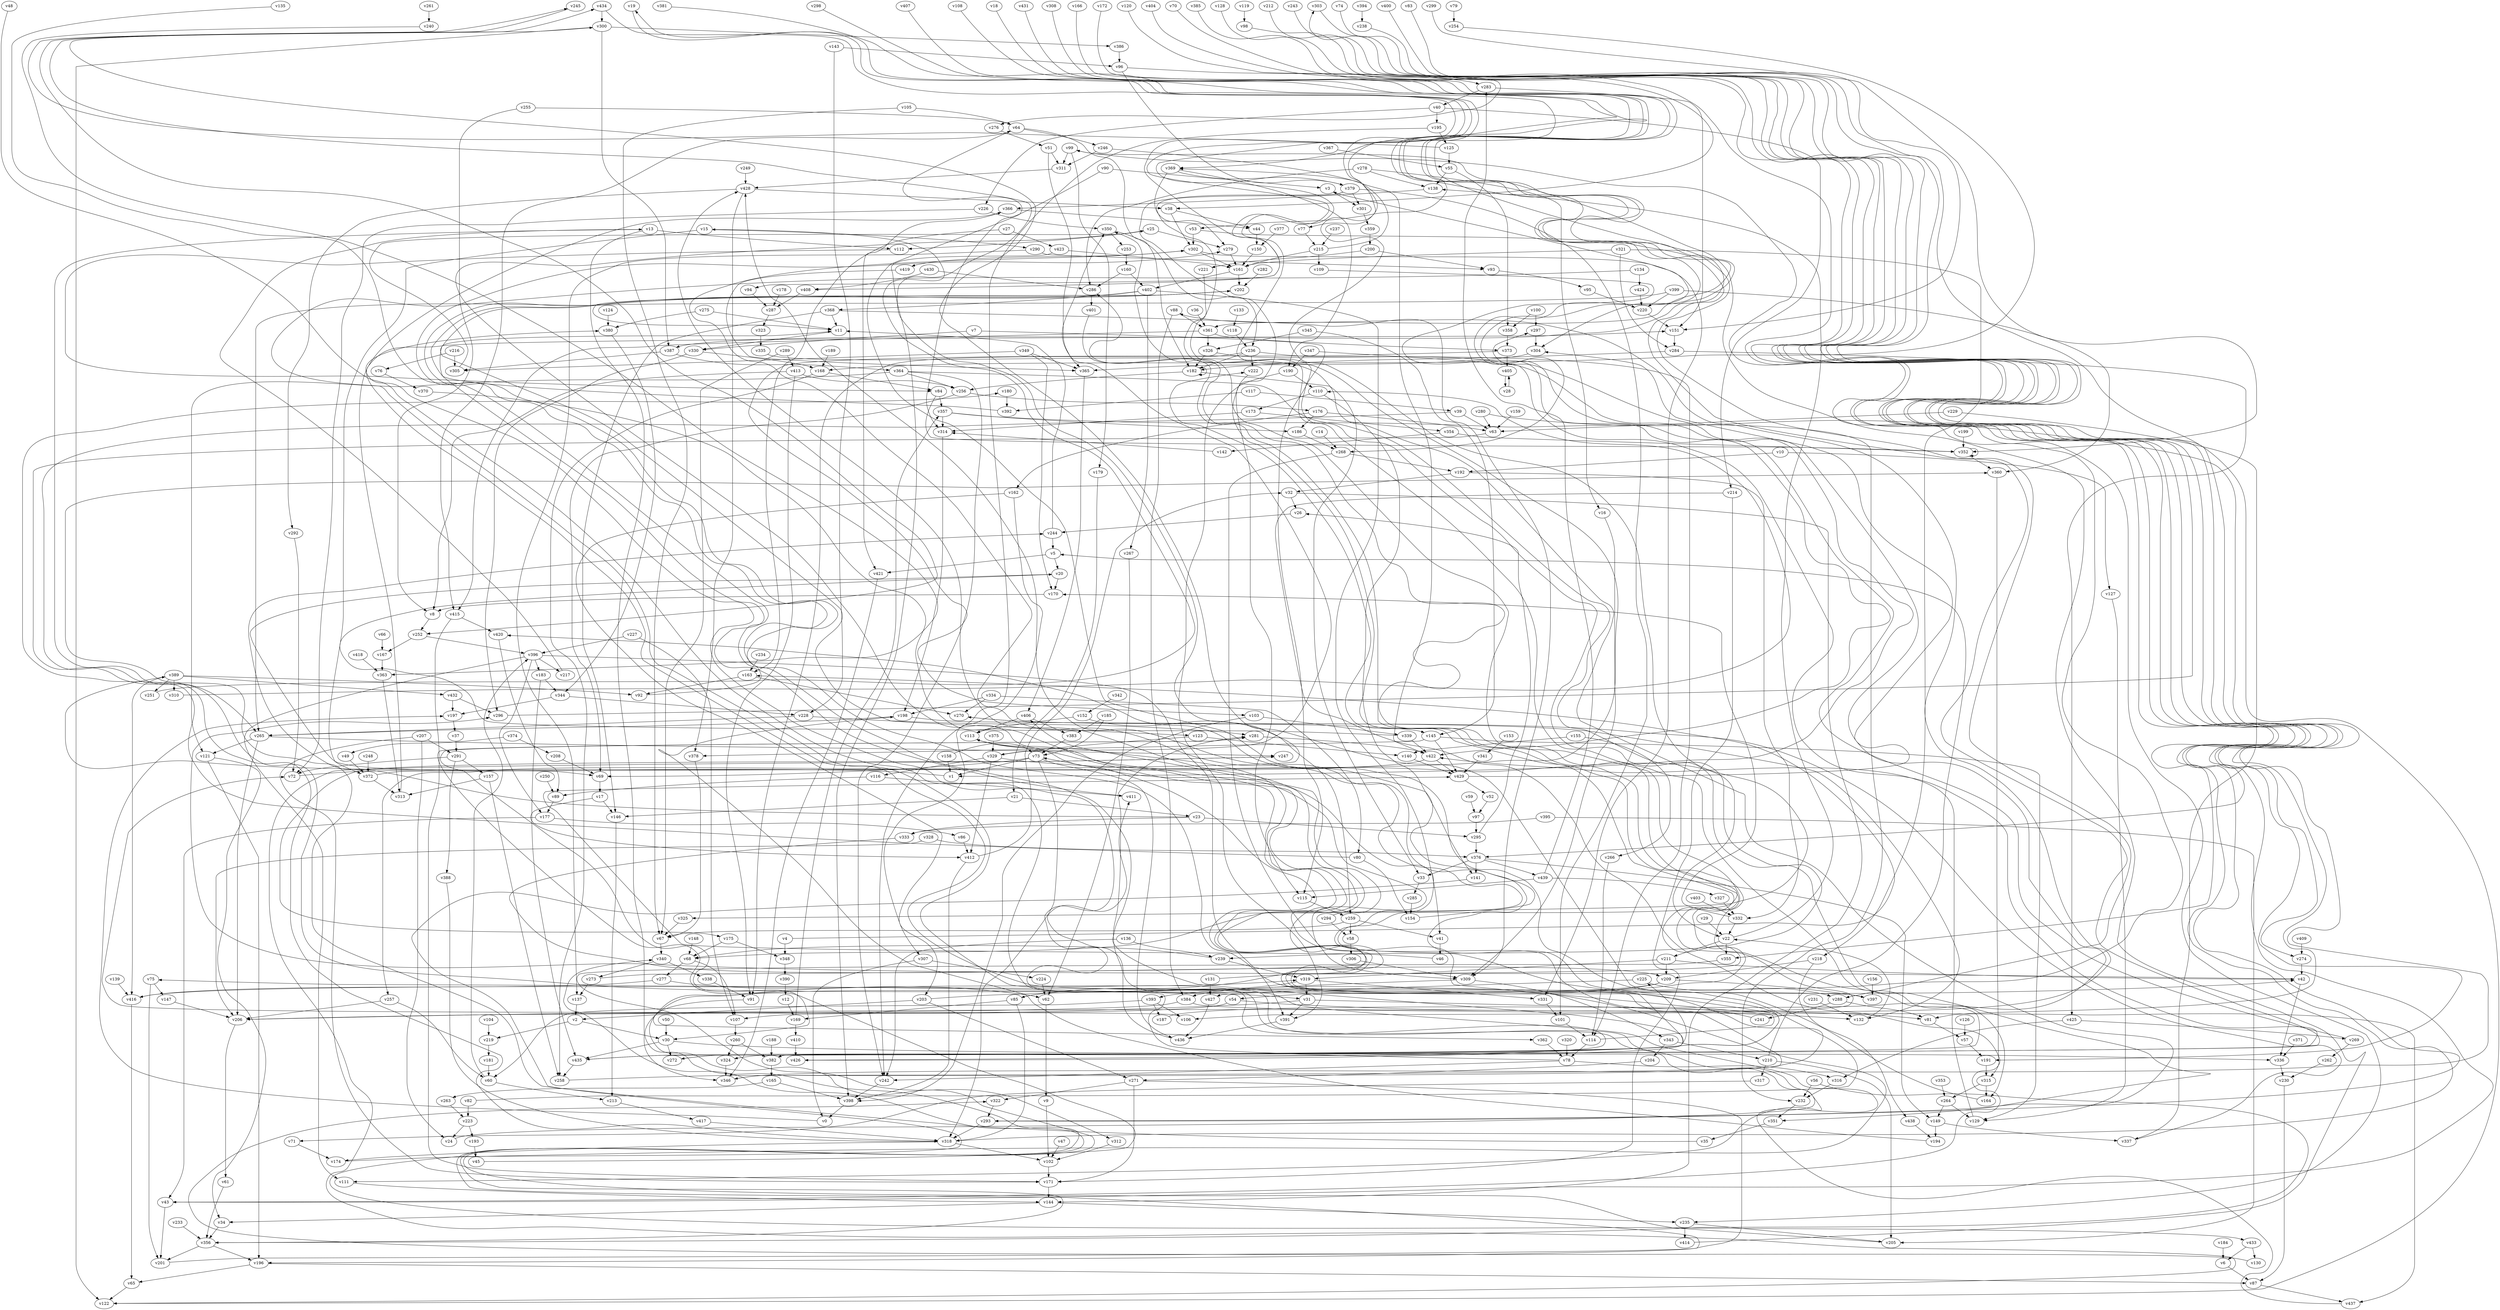 // Benchmark game 657 - 440 vertices
// time_bound: 194
// targets: v410
digraph G {
    v0 [name="v0", player=0];
    v1 [name="v1", player=1];
    v2 [name="v2", player=0];
    v3 [name="v3", player=0];
    v4 [name="v4", player=0];
    v5 [name="v5", player=0];
    v6 [name="v6", player=1];
    v7 [name="v7", player=1];
    v8 [name="v8", player=1];
    v9 [name="v9", player=0];
    v10 [name="v10", player=0];
    v11 [name="v11", player=1];
    v12 [name="v12", player=0];
    v13 [name="v13", player=1];
    v14 [name="v14", player=0];
    v15 [name="v15", player=0];
    v16 [name="v16", player=0];
    v17 [name="v17", player=0];
    v18 [name="v18", player=0];
    v19 [name="v19", player=1];
    v20 [name="v20", player=1];
    v21 [name="v21", player=0];
    v22 [name="v22", player=0];
    v23 [name="v23", player=0];
    v24 [name="v24", player=0];
    v25 [name="v25", player=1];
    v26 [name="v26", player=0];
    v27 [name="v27", player=0];
    v28 [name="v28", player=0];
    v29 [name="v29", player=1];
    v30 [name="v30", player=1];
    v31 [name="v31", player=0];
    v32 [name="v32", player=0];
    v33 [name="v33", player=1];
    v34 [name="v34", player=0];
    v35 [name="v35", player=1];
    v36 [name="v36", player=0];
    v37 [name="v37", player=1];
    v38 [name="v38", player=1];
    v39 [name="v39", player=0];
    v40 [name="v40", player=0];
    v41 [name="v41", player=1];
    v42 [name="v42", player=1];
    v43 [name="v43", player=1];
    v44 [name="v44", player=1];
    v45 [name="v45", player=0];
    v46 [name="v46", player=1];
    v47 [name="v47", player=0];
    v48 [name="v48", player=1];
    v49 [name="v49", player=0];
    v50 [name="v50", player=1];
    v51 [name="v51", player=0];
    v52 [name="v52", player=0];
    v53 [name="v53", player=0];
    v54 [name="v54", player=0];
    v55 [name="v55", player=0];
    v56 [name="v56", player=0];
    v57 [name="v57", player=0];
    v58 [name="v58", player=1];
    v59 [name="v59", player=1];
    v60 [name="v60", player=0];
    v61 [name="v61", player=1];
    v62 [name="v62", player=1];
    v63 [name="v63", player=0];
    v64 [name="v64", player=0];
    v65 [name="v65", player=0];
    v66 [name="v66", player=0];
    v67 [name="v67", player=0];
    v68 [name="v68", player=1];
    v69 [name="v69", player=0];
    v70 [name="v70", player=0];
    v71 [name="v71", player=0];
    v72 [name="v72", player=1];
    v73 [name="v73", player=1];
    v74 [name="v74", player=0];
    v75 [name="v75", player=0];
    v76 [name="v76", player=1];
    v77 [name="v77", player=1];
    v78 [name="v78", player=0];
    v79 [name="v79", player=0];
    v80 [name="v80", player=1];
    v81 [name="v81", player=1];
    v82 [name="v82", player=1];
    v83 [name="v83", player=0];
    v84 [name="v84", player=0];
    v85 [name="v85", player=0];
    v86 [name="v86", player=0];
    v87 [name="v87", player=1];
    v88 [name="v88", player=1];
    v89 [name="v89", player=1];
    v90 [name="v90", player=0];
    v91 [name="v91", player=1];
    v92 [name="v92", player=1];
    v93 [name="v93", player=1];
    v94 [name="v94", player=1];
    v95 [name="v95", player=0];
    v96 [name="v96", player=1];
    v97 [name="v97", player=0];
    v98 [name="v98", player=1];
    v99 [name="v99", player=0];
    v100 [name="v100", player=1];
    v101 [name="v101", player=0];
    v102 [name="v102", player=1];
    v103 [name="v103", player=0];
    v104 [name="v104", player=0];
    v105 [name="v105", player=0];
    v106 [name="v106", player=1];
    v107 [name="v107", player=1];
    v108 [name="v108", player=0];
    v109 [name="v109", player=0];
    v110 [name="v110", player=1];
    v111 [name="v111", player=0];
    v112 [name="v112", player=1];
    v113 [name="v113", player=0];
    v114 [name="v114", player=1];
    v115 [name="v115", player=0];
    v116 [name="v116", player=0];
    v117 [name="v117", player=0];
    v118 [name="v118", player=0];
    v119 [name="v119", player=0];
    v120 [name="v120", player=1];
    v121 [name="v121", player=0];
    v122 [name="v122", player=1];
    v123 [name="v123", player=0];
    v124 [name="v124", player=1];
    v125 [name="v125", player=0];
    v126 [name="v126", player=1];
    v127 [name="v127", player=0];
    v128 [name="v128", player=0];
    v129 [name="v129", player=1];
    v130 [name="v130", player=0];
    v131 [name="v131", player=0];
    v132 [name="v132", player=1];
    v133 [name="v133", player=0];
    v134 [name="v134", player=0];
    v135 [name="v135", player=1];
    v136 [name="v136", player=0];
    v137 [name="v137", player=1];
    v138 [name="v138", player=0];
    v139 [name="v139", player=0];
    v140 [name="v140", player=1];
    v141 [name="v141", player=0];
    v142 [name="v142", player=0];
    v143 [name="v143", player=0];
    v144 [name="v144", player=0];
    v145 [name="v145", player=1];
    v146 [name="v146", player=1];
    v147 [name="v147", player=1];
    v148 [name="v148", player=1];
    v149 [name="v149", player=0];
    v150 [name="v150", player=0];
    v151 [name="v151", player=0];
    v152 [name="v152", player=0];
    v153 [name="v153", player=1];
    v154 [name="v154", player=1];
    v155 [name="v155", player=0];
    v156 [name="v156", player=0];
    v157 [name="v157", player=1];
    v158 [name="v158", player=1];
    v159 [name="v159", player=0];
    v160 [name="v160", player=1];
    v161 [name="v161", player=1];
    v162 [name="v162", player=0];
    v163 [name="v163", player=0];
    v164 [name="v164", player=1];
    v165 [name="v165", player=0];
    v166 [name="v166", player=0];
    v167 [name="v167", player=1];
    v168 [name="v168", player=1];
    v169 [name="v169", player=1];
    v170 [name="v170", player=1];
    v171 [name="v171", player=1];
    v172 [name="v172", player=0];
    v173 [name="v173", player=0];
    v174 [name="v174", player=1];
    v175 [name="v175", player=0];
    v176 [name="v176", player=0];
    v177 [name="v177", player=1];
    v178 [name="v178", player=0];
    v179 [name="v179", player=1];
    v180 [name="v180", player=1];
    v181 [name="v181", player=1];
    v182 [name="v182", player=1];
    v183 [name="v183", player=0];
    v184 [name="v184", player=0];
    v185 [name="v185", player=1];
    v186 [name="v186", player=1];
    v187 [name="v187", player=0];
    v188 [name="v188", player=1];
    v189 [name="v189", player=1];
    v190 [name="v190", player=1];
    v191 [name="v191", player=1];
    v192 [name="v192", player=0];
    v193 [name="v193", player=1];
    v194 [name="v194", player=1];
    v195 [name="v195", player=0];
    v196 [name="v196", player=1];
    v197 [name="v197", player=0];
    v198 [name="v198", player=1];
    v199 [name="v199", player=1];
    v200 [name="v200", player=0];
    v201 [name="v201", player=0];
    v202 [name="v202", player=0];
    v203 [name="v203", player=1];
    v204 [name="v204", player=1];
    v205 [name="v205", player=0];
    v206 [name="v206", player=1];
    v207 [name="v207", player=0];
    v208 [name="v208", player=1];
    v209 [name="v209", player=1];
    v210 [name="v210", player=0];
    v211 [name="v211", player=0];
    v212 [name="v212", player=1];
    v213 [name="v213", player=0];
    v214 [name="v214", player=0];
    v215 [name="v215", player=1];
    v216 [name="v216", player=0];
    v217 [name="v217", player=0];
    v218 [name="v218", player=0];
    v219 [name="v219", player=0];
    v220 [name="v220", player=0];
    v221 [name="v221", player=0];
    v222 [name="v222", player=0];
    v223 [name="v223", player=1];
    v224 [name="v224", player=0];
    v225 [name="v225", player=0];
    v226 [name="v226", player=0];
    v227 [name="v227", player=1];
    v228 [name="v228", player=1];
    v229 [name="v229", player=1];
    v230 [name="v230", player=1];
    v231 [name="v231", player=1];
    v232 [name="v232", player=0];
    v233 [name="v233", player=1];
    v234 [name="v234", player=0];
    v235 [name="v235", player=1];
    v236 [name="v236", player=1];
    v237 [name="v237", player=0];
    v238 [name="v238", player=0];
    v239 [name="v239", player=0];
    v240 [name="v240", player=0];
    v241 [name="v241", player=1];
    v242 [name="v242", player=0];
    v243 [name="v243", player=0];
    v244 [name="v244", player=0];
    v245 [name="v245", player=0];
    v246 [name="v246", player=1];
    v247 [name="v247", player=1];
    v248 [name="v248", player=1];
    v249 [name="v249", player=0];
    v250 [name="v250", player=0];
    v251 [name="v251", player=0];
    v252 [name="v252", player=1];
    v253 [name="v253", player=0];
    v254 [name="v254", player=0];
    v255 [name="v255", player=0];
    v256 [name="v256", player=0];
    v257 [name="v257", player=0];
    v258 [name="v258", player=1];
    v259 [name="v259", player=0];
    v260 [name="v260", player=0];
    v261 [name="v261", player=1];
    v262 [name="v262", player=0];
    v263 [name="v263", player=1];
    v264 [name="v264", player=1];
    v265 [name="v265", player=0];
    v266 [name="v266", player=0];
    v267 [name="v267", player=1];
    v268 [name="v268", player=1];
    v269 [name="v269", player=1];
    v270 [name="v270", player=0];
    v271 [name="v271", player=1];
    v272 [name="v272", player=1];
    v273 [name="v273", player=0];
    v274 [name="v274", player=1];
    v275 [name="v275", player=0];
    v276 [name="v276", player=1];
    v277 [name="v277", player=1];
    v278 [name="v278", player=0];
    v279 [name="v279", player=1];
    v280 [name="v280", player=1];
    v281 [name="v281", player=0];
    v282 [name="v282", player=1];
    v283 [name="v283", player=1];
    v284 [name="v284", player=0];
    v285 [name="v285", player=1];
    v286 [name="v286", player=1];
    v287 [name="v287", player=1];
    v288 [name="v288", player=1];
    v289 [name="v289", player=1];
    v290 [name="v290", player=1];
    v291 [name="v291", player=1];
    v292 [name="v292", player=1];
    v293 [name="v293", player=1];
    v294 [name="v294", player=1];
    v295 [name="v295", player=1];
    v296 [name="v296", player=0];
    v297 [name="v297", player=1];
    v298 [name="v298", player=1];
    v299 [name="v299", player=0];
    v300 [name="v300", player=0];
    v301 [name="v301", player=0];
    v302 [name="v302", player=0];
    v303 [name="v303", player=0];
    v304 [name="v304", player=0];
    v305 [name="v305", player=1];
    v306 [name="v306", player=0];
    v307 [name="v307", player=0];
    v308 [name="v308", player=0];
    v309 [name="v309", player=1];
    v310 [name="v310", player=0];
    v311 [name="v311", player=1];
    v312 [name="v312", player=1];
    v313 [name="v313", player=0];
    v314 [name="v314", player=1];
    v315 [name="v315", player=0];
    v316 [name="v316", player=0];
    v317 [name="v317", player=0];
    v318 [name="v318", player=1];
    v319 [name="v319", player=1];
    v320 [name="v320", player=1];
    v321 [name="v321", player=0];
    v322 [name="v322", player=1];
    v323 [name="v323", player=0];
    v324 [name="v324", player=1];
    v325 [name="v325", player=1];
    v326 [name="v326", player=0];
    v327 [name="v327", player=1];
    v328 [name="v328", player=0];
    v329 [name="v329", player=1];
    v330 [name="v330", player=1];
    v331 [name="v331", player=0];
    v332 [name="v332", player=1];
    v333 [name="v333", player=0];
    v334 [name="v334", player=0];
    v335 [name="v335", player=0];
    v336 [name="v336", player=0];
    v337 [name="v337", player=1];
    v338 [name="v338", player=1];
    v339 [name="v339", player=1];
    v340 [name="v340", player=1];
    v341 [name="v341", player=0];
    v342 [name="v342", player=0];
    v343 [name="v343", player=1];
    v344 [name="v344", player=0];
    v345 [name="v345", player=0];
    v346 [name="v346", player=1];
    v347 [name="v347", player=1];
    v348 [name="v348", player=0];
    v349 [name="v349", player=1];
    v350 [name="v350", player=1];
    v351 [name="v351", player=0];
    v352 [name="v352", player=0];
    v353 [name="v353", player=0];
    v354 [name="v354", player=1];
    v355 [name="v355", player=0];
    v356 [name="v356", player=1];
    v357 [name="v357", player=0];
    v358 [name="v358", player=1];
    v359 [name="v359", player=1];
    v360 [name="v360", player=1];
    v361 [name="v361", player=0];
    v362 [name="v362", player=0];
    v363 [name="v363", player=1];
    v364 [name="v364", player=0];
    v365 [name="v365", player=1];
    v366 [name="v366", player=1];
    v367 [name="v367", player=0];
    v368 [name="v368", player=1];
    v369 [name="v369", player=1];
    v370 [name="v370", player=1];
    v371 [name="v371", player=1];
    v372 [name="v372", player=1];
    v373 [name="v373", player=1];
    v374 [name="v374", player=1];
    v375 [name="v375", player=1];
    v376 [name="v376", player=0];
    v377 [name="v377", player=1];
    v378 [name="v378", player=1];
    v379 [name="v379", player=1];
    v380 [name="v380", player=0];
    v381 [name="v381", player=1];
    v382 [name="v382", player=1];
    v383 [name="v383", player=0];
    v384 [name="v384", player=1];
    v385 [name="v385", player=0];
    v386 [name="v386", player=0];
    v387 [name="v387", player=0];
    v388 [name="v388", player=1];
    v389 [name="v389", player=1];
    v390 [name="v390", player=0];
    v391 [name="v391", player=0];
    v392 [name="v392", player=1];
    v393 [name="v393", player=0];
    v394 [name="v394", player=0];
    v395 [name="v395", player=0];
    v396 [name="v396", player=1];
    v397 [name="v397", player=1];
    v398 [name="v398", player=0];
    v399 [name="v399", player=1];
    v400 [name="v400", player=0];
    v401 [name="v401", player=0];
    v402 [name="v402", player=0];
    v403 [name="v403", player=1];
    v404 [name="v404", player=0];
    v405 [name="v405", player=1];
    v406 [name="v406", player=1];
    v407 [name="v407", player=1];
    v408 [name="v408", player=0];
    v409 [name="v409", player=1];
    v410 [name="v410", player=0, target=1];
    v411 [name="v411", player=0];
    v412 [name="v412", player=0];
    v413 [name="v413", player=1];
    v414 [name="v414", player=0];
    v415 [name="v415", player=0];
    v416 [name="v416", player=0];
    v417 [name="v417", player=1];
    v418 [name="v418", player=0];
    v419 [name="v419", player=1];
    v420 [name="v420", player=1];
    v421 [name="v421", player=0];
    v422 [name="v422", player=0];
    v423 [name="v423", player=1];
    v424 [name="v424", player=1];
    v425 [name="v425", player=0];
    v426 [name="v426", player=0];
    v427 [name="v427", player=0];
    v428 [name="v428", player=0];
    v429 [name="v429", player=1];
    v430 [name="v430", player=1];
    v431 [name="v431", player=0];
    v432 [name="v432", player=0];
    v433 [name="v433", player=0];
    v434 [name="v434", player=1];
    v435 [name="v435", player=0];
    v436 [name="v436", player=0];
    v437 [name="v437", player=0];
    v438 [name="v438", player=0];
    v439 [name="v439", player=1];

    v0 -> v197 [constraint="t >= 1"];
    v1 -> v389 [constraint="t < 12"];
    v2 -> v30;
    v3 -> v301;
    v4 -> v163 [constraint="t mod 5 == 3"];
    v5 -> v421;
    v6 -> v87;
    v7 -> v115;
    v8 -> v252;
    v9 -> v102;
    v10 -> v127;
    v11 -> v330;
    v12 -> v169;
    v13 -> v31 [constraint="t >= 5"];
    v14 -> v268;
    v15 -> v372;
    v16 -> v309;
    v17 -> v412 [constraint="t mod 5 == 1"];
    v18 -> v304 [constraint="t >= 1"];
    v19 -> v94 [constraint="t mod 3 == 0"];
    v20 -> v69 [constraint="t < 14"];
    v21 -> v23;
    v22 -> v211;
    v23 -> v244 [constraint="t < 5"];
    v24 -> v380 [constraint="t >= 4"];
    v25 -> v279;
    v26 -> v244;
    v27 -> v163;
    v28 -> v405;
    v29 -> v22;
    v30 -> v272;
    v31 -> v81;
    v32 -> v144;
    v33 -> v285;
    v34 -> v356;
    v35 -> v360 [constraint="t >= 4"];
    v36 -> v361;
    v37 -> v291;
    v38 -> v44;
    v39 -> v318 [constraint="t < 10"];
    v40 -> v195;
    v41 -> v46;
    v42 -> v296 [constraint="t mod 4 == 2"];
    v43 -> v201;
    v44 -> v150;
    v45 -> v281 [constraint="t < 5"];
    v46 -> v429 [constraint="t < 14"];
    v47 -> v102;
    v48 -> v111 [constraint="t >= 3"];
    v49 -> v372;
    v50 -> v30;
    v51 -> v311;
    v52 -> v97;
    v53 -> v324 [constraint="t mod 3 == 2"];
    v54 -> v132;
    v55 -> v358;
    v56 -> v356 [constraint="t < 13"];
    v57 -> v191;
    v58 -> v306;
    v59 -> v97;
    v60 -> v396;
    v61 -> v356;
    v62 -> v9;
    v63 -> v265 [constraint="t < 14"];
    v64 -> v415;
    v65 -> v122;
    v66 -> v167;
    v67 -> v340;
    v68 -> v277;
    v69 -> v17;
    v70 -> v235 [constraint="t mod 4 == 3"];
    v71 -> v174;
    v72 -> v19 [constraint="t >= 3"];
    v73 -> v69;
    v74 -> v274 [constraint="t < 12"];
    v75 -> v147;
    v76 -> v370;
    v77 -> v215;
    v78 -> v75 [constraint="t mod 3 == 2"];
    v79 -> v254;
    v80 -> v180 [constraint="t < 7"];
    v81 -> v57;
    v82 -> v64 [constraint="t < 8"];
    v83 -> v151 [constraint="t mod 4 == 0"];
    v84 -> v352 [constraint="t >= 1"];
    v85 -> v406 [constraint="t < 10"];
    v86 -> v412;
    v87 -> v437;
    v88 -> v361;
    v89 -> v177;
    v90 -> v314;
    v91 -> v362 [constraint="t mod 2 == 1"];
    v92 -> v202 [constraint="t < 14"];
    v93 -> v95;
    v94 -> v287;
    v95 -> v220;
    v96 -> v283;
    v97 -> v295;
    v98 -> v293 [constraint="t >= 2"];
    v99 -> v311;
    v100 -> v297;
    v101 -> v114;
    v102 -> v171;
    v103 -> v339;
    v104 -> v219;
    v105 -> v64;
    v106 -> v72 [constraint="t < 13"];
    v107 -> v260;
    v108 -> v268 [constraint="t < 11"];
    v109 -> v422 [constraint="t >= 3"];
    v110 -> v173;
    v111 -> v144;
    v112 -> v84 [constraint="t < 15"];
    v113 -> v68 [constraint="t >= 3"];
    v114 -> v73 [constraint="t mod 3 == 0"];
    v115 -> v259;
    v116 -> v89;
    v117 -> v39;
    v118 -> v236;
    v119 -> v98;
    v120 -> v276 [constraint="t < 14"];
    v121 -> v34 [constraint="t < 15"];
    v122 -> v247 [constraint="t mod 4 == 0"];
    v123 -> v329;
    v124 -> v380;
    v125 -> v245 [constraint="t mod 5 == 4"];
    v126 -> v57;
    v127 -> v129;
    v128 -> v318 [constraint="t < 7"];
    v129 -> v422;
    v130 -> v322 [constraint="t mod 3 == 1"];
    v131 -> v222 [constraint="t >= 5"];
    v132 -> v22;
    v133 -> v118;
    v134 -> v426 [constraint="t < 13"];
    v135 -> v382 [constraint="t < 5"];
    v136 -> v242;
    v137 -> v2;
    v138 -> v366;
    v139 -> v416;
    v140 -> v429;
    v141 -> v433 [constraint="t < 10"];
    v142 -> v314 [constraint="t < 5"];
    v143 -> v96;
    v144 -> v34;
    v145 -> v378;
    v146 -> v213;
    v147 -> v206;
    v148 -> v68;
    v149 -> v337;
    v150 -> v161;
    v151 -> v284;
    v152 -> v113;
    v153 -> v341;
    v154 -> v420 [constraint="t mod 4 == 1"];
    v155 -> v140;
    v156 -> v397;
    v157 -> v313;
    v158 -> v73 [constraint="t >= 1"];
    v159 -> v63;
    v160 -> v286;
    v161 -> v202;
    v162 -> v203 [constraint="t >= 4"];
    v163 -> v92;
    v164 -> v300 [constraint="t < 6"];
    v165 -> v398;
    v166 -> v53 [constraint="t < 5"];
    v167 -> v363;
    v168 -> v84;
    v169 -> v410;
    v170 -> v8;
    v171 -> v144;
    v172 -> v288 [constraint="t mod 4 == 3"];
    v173 -> v354;
    v174 -> v279 [constraint="t >= 2"];
    v175 -> v348;
    v176 -> v186;
    v177 -> v86;
    v178 -> v287;
    v179 -> v21;
    v180 -> v392;
    v181 -> v60;
    v182 -> v256;
    v183 -> v344;
    v184 -> v6;
    v185 -> v383;
    v186 -> v268;
    v187 -> v297 [constraint="t mod 4 == 3"];
    v188 -> v382;
    v189 -> v168;
    v190 -> v110;
    v191 -> v315;
    v192 -> v32;
    v193 -> v45;
    v194 -> v198 [constraint="t >= 2"];
    v195 -> v242;
    v196 -> v65;
    v197 -> v37;
    v198 -> v265;
    v199 -> v352;
    v200 -> v221;
    v201 -> v340 [constraint="t mod 5 == 4"];
    v202 -> v11 [constraint="t < 6"];
    v203 -> v42 [constraint="t >= 2"];
    v204 -> v271;
    v205 -> v319 [constraint="t mod 5 == 0"];
    v206 -> v88 [constraint="t mod 4 == 2"];
    v207 -> v291;
    v208 -> v69;
    v209 -> v356 [constraint="t < 10"];
    v210 -> v5;
    v211 -> v319;
    v212 -> v376 [constraint="t >= 1"];
    v213 -> v417;
    v214 -> v43 [constraint="t < 10"];
    v215 -> v369 [constraint="t mod 4 == 0"];
    v216 -> v76;
    v217 -> v13 [constraint="t >= 3"];
    v218 -> v209;
    v219 -> v181;
    v220 -> v151;
    v221 -> v351 [constraint="t mod 3 == 2"];
    v222 -> v106 [constraint="t mod 4 == 2"];
    v223 -> v193;
    v224 -> v62;
    v225 -> v427;
    v226 -> v72;
    v227 -> v107;
    v228 -> v265;
    v229 -> v337;
    v230 -> v87;
    v231 -> v132;
    v232 -> v351;
    v233 -> v356;
    v234 -> v163;
    v235 -> v414;
    v236 -> v222;
    v237 -> v215;
    v238 -> v81 [constraint="t >= 1"];
    v239 -> v68 [constraint="t < 15"];
    v240 -> v363 [constraint="t mod 4 == 1"];
    v241 -> v302 [constraint="t >= 1"];
    v242 -> v398;
    v243 -> v43 [constraint="t mod 3 == 2"];
    v244 -> v11;
    v245 -> v252 [constraint="t >= 3"];
    v246 -> v311;
    v247 -> v175 [constraint="t mod 5 == 3"];
    v248 -> v372;
    v249 -> v428;
    v250 -> v89;
    v251 -> v15 [constraint="t < 10"];
    v252 -> v396;
    v253 -> v160;
    v254 -> v168 [constraint="t < 9"];
    v255 -> v8;
    v256 -> v176;
    v257 -> v60;
    v258 -> v113 [constraint="t < 6"];
    v259 -> v41;
    v260 -> v382;
    v261 -> v240;
    v262 -> v230;
    v263 -> v223;
    v264 -> v149;
    v265 -> v121;
    v266 -> v114;
    v267 -> v62;
    v268 -> v192;
    v269 -> v3 [constraint="t mod 5 == 3"];
    v270 -> v132 [constraint="t < 5"];
    v271 -> v322;
    v272 -> v225 [constraint="t mod 5 == 0"];
    v273 -> v113 [constraint="t mod 4 == 2"];
    v274 -> v42;
    v275 -> v11;
    v276 -> v51;
    v277 -> v416;
    v278 -> v16;
    v279 -> v161;
    v280 -> v346 [constraint="t mod 4 == 1"];
    v281 -> v30 [constraint="t < 8"];
    v282 -> v202;
    v283 -> v40;
    v284 -> v425;
    v285 -> v154;
    v286 -> v401;
    v287 -> v323;
    v288 -> v81;
    v289 -> v413;
    v290 -> v93;
    v291 -> v72;
    v292 -> v72;
    v293 -> v318;
    v294 -> v286 [constraint="t mod 5 == 4"];
    v295 -> v376;
    v296 -> v303 [constraint="t mod 2 == 1"];
    v297 -> v304;
    v298 -> v77 [constraint="t >= 3"];
    v299 -> v352 [constraint="t >= 3"];
    v300 -> v387;
    v301 -> v359;
    v302 -> v161;
    v303 -> v191 [constraint="t mod 3 == 1"];
    v304 -> v365 [constraint="t mod 3 == 1"];
    v305 -> v25 [constraint="t < 5"];
    v306 -> v309;
    v307 -> v224;
    v308 -> v387 [constraint="t < 12"];
    v309 -> v343;
    v310 -> v110 [constraint="t mod 4 == 0"];
    v311 -> v428;
    v312 -> v102;
    v313 -> v366;
    v314 -> v198;
    v315 -> v264;
    v316 -> v232;
    v317 -> v71 [constraint="t < 5"];
    v318 -> v174;
    v319 -> v85;
    v320 -> v78;
    v321 -> v218;
    v322 -> v293;
    v323 -> v335;
    v324 -> v346;
    v325 -> v67;
    v326 -> v1 [constraint="t < 8"];
    v327 -> v332;
    v328 -> v206;
    v329 -> v350 [constraint="t mod 2 == 1"];
    v330 -> v296;
    v331 -> v101;
    v332 -> v170;
    v333 -> v209 [constraint="t < 14"];
    v334 -> v270;
    v335 -> v293 [constraint="t >= 1"];
    v336 -> v230;
    v337 -> v270 [constraint="t mod 5 == 2"];
    v338 -> v91;
    v339 -> v20 [constraint="t >= 1"];
    v340 -> v338;
    v341 -> v429;
    v342 -> v152;
    v343 -> v210;
    v344 -> v197;
    v345 -> v326;
    v346 -> v25 [constraint="t >= 2"];
    v347 -> v272 [constraint="t >= 5"];
    v348 -> v390;
    v349 -> v170;
    v350 -> v253;
    v351 -> v35;
    v352 -> v352;
    v353 -> v264;
    v354 -> v352;
    v355 -> v312 [constraint="t < 5"];
    v356 -> v196;
    v357 -> v186;
    v358 -> v373;
    v359 -> v200;
    v360 -> v315;
    v361 -> v373;
    v362 -> v78;
    v363 -> v313;
    v364 -> v239 [constraint="t >= 1"];
    v365 -> v406;
    v366 -> v44;
    v367 -> v55;
    v368 -> v309;
    v369 -> v190;
    v370 -> v435 [constraint="t >= 1"];
    v371 -> v336;
    v372 -> v434 [constraint="t >= 2"];
    v373 -> v103 [constraint="t >= 2"];
    v374 -> v49;
    v375 -> v329;
    v376 -> v149;
    v377 -> v150;
    v378 -> v67;
    v379 -> v164 [constraint="t >= 3"];
    v380 -> v344;
    v381 -> v325 [constraint="t mod 5 == 2"];
    v382 -> v350 [constraint="t >= 5"];
    v383 -> v73;
    v384 -> v437;
    v385 -> v355 [constraint="t mod 2 == 1"];
    v386 -> v96;
    v387 -> v305;
    v388 -> v318;
    v389 -> v251;
    v390 -> v12;
    v391 -> v436;
    v392 -> v202 [constraint="t < 7"];
    v393 -> v106;
    v394 -> v238;
    v395 -> v333;
    v396 -> v183;
    v397 -> v151 [constraint="t >= 2"];
    v398 -> v0;
    v399 -> v220;
    v400 -> v122 [constraint="t mod 2 == 1"];
    v401 -> v384 [constraint="t < 12"];
    v402 -> v123 [constraint="t < 11"];
    v403 -> v332;
    v404 -> v38 [constraint="t >= 1"];
    v405 -> v28;
    v406 -> v113;
    v407 -> v369 [constraint="t < 7"];
    v408 -> v287;
    v409 -> v274;
    v410 -> v426;
    v411 -> v11 [constraint="t mod 5 == 3"];
    v412 -> v398;
    v413 -> v256;
    v414 -> v99 [constraint="t < 5"];
    v415 -> v420;
    v416 -> v99 [constraint="t mod 3 == 2"];
    v417 -> v318;
    v418 -> v363;
    v419 -> v365 [constraint="t >= 2"];
    v420 -> v89;
    v421 -> v346;
    v422 -> v429;
    v423 -> v398;
    v424 -> v220;
    v425 -> v269;
    v426 -> v428 [constraint="t mod 3 == 0"];
    v427 -> v436;
    v428 -> v38;
    v429 -> v304 [constraint="t < 14"];
    v430 -> v408;
    v431 -> v361 [constraint="t >= 1"];
    v432 -> v197;
    v433 -> v130;
    v434 -> v408 [constraint="t mod 3 == 1"];
    v435 -> v428 [constraint="t mod 3 == 1"];
    v436 -> v281;
    v437 -> v411 [constraint="t < 13"];
    v438 -> v194;
    v439 -> v115;
    v319 -> v331;
    v278 -> v138;
    v149 -> v194;
    v144 -> v235;
    v114 -> v78;
    v264 -> v129;
    v40 -> v226;
    v399 -> v360;
    v216 -> v305;
    v15 -> v290;
    v39 -> v63;
    v196 -> v87;
    v203 -> v2;
    v176 -> v162;
    v183 -> v435;
    v357 -> v314;
    v252 -> v167;
    v368 -> v11;
    v376 -> v33;
    v200 -> v93;
    v152 -> v259;
    v271 -> v196;
    v32 -> v26;
    v340 -> v273;
    v329 -> v116;
    v84 -> v357;
    v379 -> v115;
    v117 -> v392;
    v374 -> v208;
    v82 -> v223;
    v259 -> v67;
    v364 -> v242;
    v13 -> v346;
    v273 -> v137;
    v182 -> v182;
    v356 -> v201;
    v326 -> v182;
    v27 -> v423;
    v430 -> v286;
    v361 -> v326;
    v218 -> v438;
    v396 -> v217;
    v260 -> v324;
    v236 -> v91;
    v198 -> v145;
    v291 -> v388;
    v300 -> v386;
    v350 -> v236;
    v56 -> v232;
    v121 -> v196;
    v416 -> v65;
    v168 -> v258;
    v369 -> v279;
    v413 -> v8;
    v40 -> v214;
    v396 -> v111;
    v393 -> v60;
    v255 -> v64;
    v226 -> v350;
    v207 -> v24;
    v361 -> v415;
    v53 -> v302;
    v271 -> v171;
    v379 -> v301;
    v5 -> v20;
    v396 -> v391;
    v406 -> v383;
    v90 -> v3;
    v55 -> v138;
    v302 -> v419;
    v64 -> v182;
    v214 -> v171;
    v134 -> v424;
    v185 -> v73;
    v162 -> v307;
    v412 -> v32;
    v85 -> v169;
    v364 -> v256;
    v165 -> v263;
    v429 -> v52;
    v158 -> v1;
    v389 -> v310;
    v402 -> v41;
    v402 -> v368;
    v428 -> v292;
    v103 -> v398;
    v389 -> v416;
    v369 -> v379;
    v309 -> v393;
    v51 -> v365;
    v300 -> v122;
    v343 -> v204;
    v368 -> v146;
    v332 -> v22;
    v428 -> v378;
    v329 -> v412;
    v284 -> v182;
    v73 -> v1;
    v215 -> v109;
    v265 -> v206;
    v347 -> v190;
    v88 -> v384;
    v22 -> v355;
    v366 -> v421;
    v302 -> v331;
    v78 -> v242;
    v290 -> v137;
    v203 -> v271;
    v364 -> v121;
    v157 -> v258;
    v145 -> v129;
    v352 -> v360;
    v42 -> v336;
    v176 -> v63;
    v344 -> v228;
    v31 -> v391;
    v190 -> v391;
    v239 -> v319;
    v192 -> v332;
    v269 -> v262;
    v2 -> v219;
    v17 -> v146;
    v259 -> v58;
    v354 -> v142;
    v376 -> v141;
    v110 -> v141;
    v21 -> v146;
    v155 -> v266;
    v228 -> v281;
    v281 -> v422;
    v123 -> v140;
    v399 -> v265;
    v99 -> v179;
    v211 -> v42;
    v295 -> v26;
    v131 -> v427;
    v227 -> v396;
    v345 -> v145;
    v7 -> v330;
    v244 -> v5;
    v433 -> v6;
    v96 -> v379;
    v387 -> v364;
    v64 -> v246;
    v423 -> v161;
    v268 -> v309;
    v435 -> v258;
    v280 -> v63;
    v116 -> v411;
    v291 -> v157;
    v415 -> v171;
    v160 -> v402;
    v434 -> v300;
    v257 -> v206;
    v54 -> v107;
    v334 -> v80;
    v209 -> v54;
    v235 -> v205;
    v30 -> v435;
    v288 -> v241;
    v210 -> v317;
    v357 -> v232;
    v163 -> v270;
    v283 -> v151;
    v330 -> v168;
    v68 -> v107;
    v425 -> v316;
    v10 -> v192;
    v289 -> v67;
    v382 -> v165;
    v376 -> v439;
    v321 -> v161;
    v329 -> v22;
    v246 -> v422;
    v307 -> v0;
    v229 -> v63;
    v13 -> v112;
    v349 -> v365;
    v372 -> v313;
    v80 -> v154;
    v277 -> v62;
    v321 -> v284;
    v143 -> v228;
    v100 -> v358;
    v225 -> v288;
    v177 -> v43;
    v60 -> v213;
    v439 -> v327;
    v319 -> v31;
    v73 -> v436;
    v78 -> v316;
    v22 -> v138;
    v294 -> v58;
    v439 -> v283;
    v236 -> v114;
    v432 -> v296;
    v23 -> v295;
    v389 -> v432;
    v195 -> v125;
    v328 -> v376;
    v30 -> v336;
    v31 -> v206;
    v20 -> v170;
    v136 -> v239;
    v389 -> v92;
    v349 -> v305;
    v393 -> v187;
    v256 -> v69;
    v384 -> v206;
    v413 -> v91;
    v145 -> v429;
    v379 -> v101;
    v422 -> v257;
    v215 -> v161;
    v278 -> v286;
    v4 -> v348;
    v395 -> v205;
    v161 -> v402;
    v175 -> v68;
    v173 -> v314;
    v396 -> v177;
    v373 -> v405;
    v265 -> v247;
    v206 -> v61;
    v209 -> v397;
    v223 -> v24;
    v275 -> v380;
    v236 -> v182;
    v211 -> v209;
    v182 -> v33;
    v25 -> v112;
    v75 -> v201;
    v105 -> v67;
    v125 -> v55;
    v318 -> v102;
    v169 -> v357;
    v339 -> v422;
    v23 -> v333;
    v85 -> v318;
    v73 -> v318;
    v315 -> v164;
    v402 -> v267;
    v38 -> v302;
    v334 -> v198;
    v207 -> v171;
    v210 -> v205;
}

